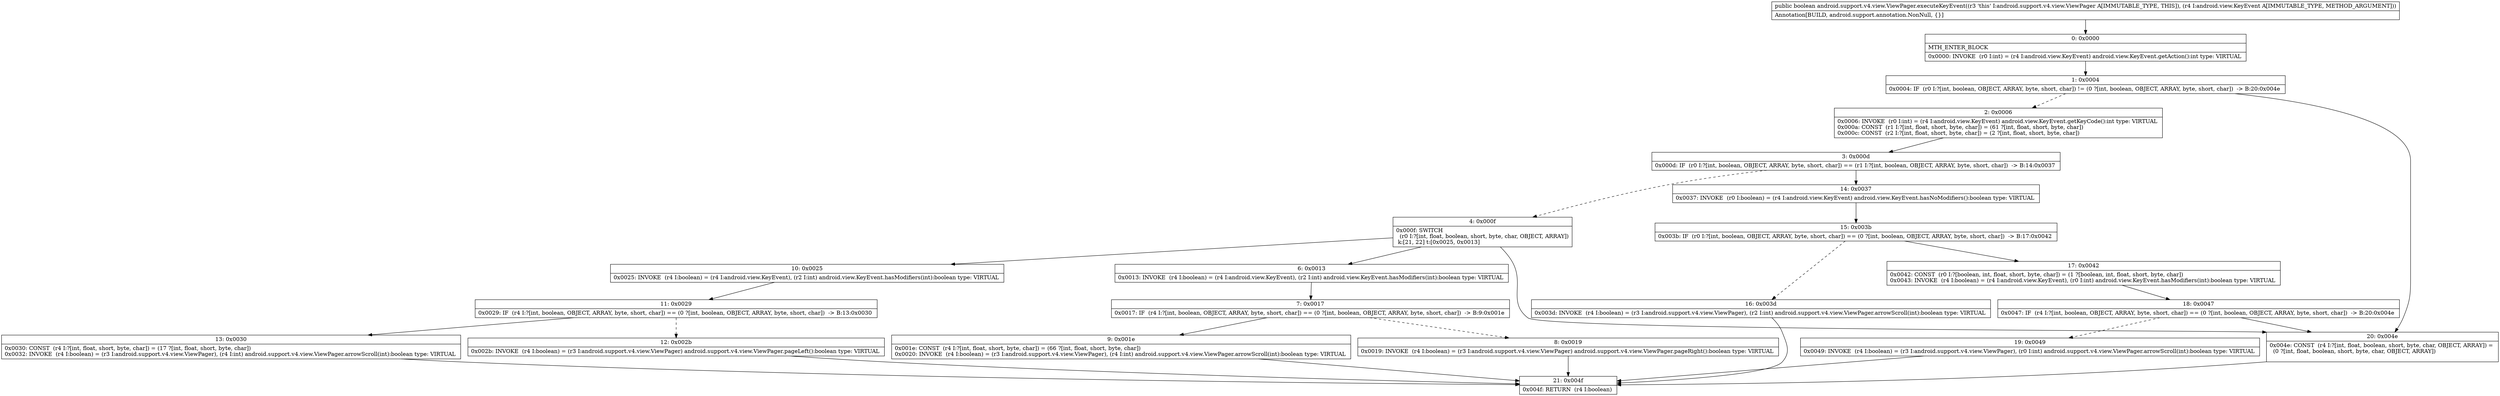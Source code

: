 digraph "CFG forandroid.support.v4.view.ViewPager.executeKeyEvent(Landroid\/view\/KeyEvent;)Z" {
Node_0 [shape=record,label="{0\:\ 0x0000|MTH_ENTER_BLOCK\l|0x0000: INVOKE  (r0 I:int) = (r4 I:android.view.KeyEvent) android.view.KeyEvent.getAction():int type: VIRTUAL \l}"];
Node_1 [shape=record,label="{1\:\ 0x0004|0x0004: IF  (r0 I:?[int, boolean, OBJECT, ARRAY, byte, short, char]) != (0 ?[int, boolean, OBJECT, ARRAY, byte, short, char])  \-\> B:20:0x004e \l}"];
Node_2 [shape=record,label="{2\:\ 0x0006|0x0006: INVOKE  (r0 I:int) = (r4 I:android.view.KeyEvent) android.view.KeyEvent.getKeyCode():int type: VIRTUAL \l0x000a: CONST  (r1 I:?[int, float, short, byte, char]) = (61 ?[int, float, short, byte, char]) \l0x000c: CONST  (r2 I:?[int, float, short, byte, char]) = (2 ?[int, float, short, byte, char]) \l}"];
Node_3 [shape=record,label="{3\:\ 0x000d|0x000d: IF  (r0 I:?[int, boolean, OBJECT, ARRAY, byte, short, char]) == (r1 I:?[int, boolean, OBJECT, ARRAY, byte, short, char])  \-\> B:14:0x0037 \l}"];
Node_4 [shape=record,label="{4\:\ 0x000f|0x000f: SWITCH  \l  (r0 I:?[int, float, boolean, short, byte, char, OBJECT, ARRAY])\l k:[21, 22] t:[0x0025, 0x0013] \l}"];
Node_6 [shape=record,label="{6\:\ 0x0013|0x0013: INVOKE  (r4 I:boolean) = (r4 I:android.view.KeyEvent), (r2 I:int) android.view.KeyEvent.hasModifiers(int):boolean type: VIRTUAL \l}"];
Node_7 [shape=record,label="{7\:\ 0x0017|0x0017: IF  (r4 I:?[int, boolean, OBJECT, ARRAY, byte, short, char]) == (0 ?[int, boolean, OBJECT, ARRAY, byte, short, char])  \-\> B:9:0x001e \l}"];
Node_8 [shape=record,label="{8\:\ 0x0019|0x0019: INVOKE  (r4 I:boolean) = (r3 I:android.support.v4.view.ViewPager) android.support.v4.view.ViewPager.pageRight():boolean type: VIRTUAL \l}"];
Node_9 [shape=record,label="{9\:\ 0x001e|0x001e: CONST  (r4 I:?[int, float, short, byte, char]) = (66 ?[int, float, short, byte, char]) \l0x0020: INVOKE  (r4 I:boolean) = (r3 I:android.support.v4.view.ViewPager), (r4 I:int) android.support.v4.view.ViewPager.arrowScroll(int):boolean type: VIRTUAL \l}"];
Node_10 [shape=record,label="{10\:\ 0x0025|0x0025: INVOKE  (r4 I:boolean) = (r4 I:android.view.KeyEvent), (r2 I:int) android.view.KeyEvent.hasModifiers(int):boolean type: VIRTUAL \l}"];
Node_11 [shape=record,label="{11\:\ 0x0029|0x0029: IF  (r4 I:?[int, boolean, OBJECT, ARRAY, byte, short, char]) == (0 ?[int, boolean, OBJECT, ARRAY, byte, short, char])  \-\> B:13:0x0030 \l}"];
Node_12 [shape=record,label="{12\:\ 0x002b|0x002b: INVOKE  (r4 I:boolean) = (r3 I:android.support.v4.view.ViewPager) android.support.v4.view.ViewPager.pageLeft():boolean type: VIRTUAL \l}"];
Node_13 [shape=record,label="{13\:\ 0x0030|0x0030: CONST  (r4 I:?[int, float, short, byte, char]) = (17 ?[int, float, short, byte, char]) \l0x0032: INVOKE  (r4 I:boolean) = (r3 I:android.support.v4.view.ViewPager), (r4 I:int) android.support.v4.view.ViewPager.arrowScroll(int):boolean type: VIRTUAL \l}"];
Node_14 [shape=record,label="{14\:\ 0x0037|0x0037: INVOKE  (r0 I:boolean) = (r4 I:android.view.KeyEvent) android.view.KeyEvent.hasNoModifiers():boolean type: VIRTUAL \l}"];
Node_15 [shape=record,label="{15\:\ 0x003b|0x003b: IF  (r0 I:?[int, boolean, OBJECT, ARRAY, byte, short, char]) == (0 ?[int, boolean, OBJECT, ARRAY, byte, short, char])  \-\> B:17:0x0042 \l}"];
Node_16 [shape=record,label="{16\:\ 0x003d|0x003d: INVOKE  (r4 I:boolean) = (r3 I:android.support.v4.view.ViewPager), (r2 I:int) android.support.v4.view.ViewPager.arrowScroll(int):boolean type: VIRTUAL \l}"];
Node_17 [shape=record,label="{17\:\ 0x0042|0x0042: CONST  (r0 I:?[boolean, int, float, short, byte, char]) = (1 ?[boolean, int, float, short, byte, char]) \l0x0043: INVOKE  (r4 I:boolean) = (r4 I:android.view.KeyEvent), (r0 I:int) android.view.KeyEvent.hasModifiers(int):boolean type: VIRTUAL \l}"];
Node_18 [shape=record,label="{18\:\ 0x0047|0x0047: IF  (r4 I:?[int, boolean, OBJECT, ARRAY, byte, short, char]) == (0 ?[int, boolean, OBJECT, ARRAY, byte, short, char])  \-\> B:20:0x004e \l}"];
Node_19 [shape=record,label="{19\:\ 0x0049|0x0049: INVOKE  (r4 I:boolean) = (r3 I:android.support.v4.view.ViewPager), (r0 I:int) android.support.v4.view.ViewPager.arrowScroll(int):boolean type: VIRTUAL \l}"];
Node_20 [shape=record,label="{20\:\ 0x004e|0x004e: CONST  (r4 I:?[int, float, boolean, short, byte, char, OBJECT, ARRAY]) = \l  (0 ?[int, float, boolean, short, byte, char, OBJECT, ARRAY])\l \l}"];
Node_21 [shape=record,label="{21\:\ 0x004f|0x004f: RETURN  (r4 I:boolean) \l}"];
MethodNode[shape=record,label="{public boolean android.support.v4.view.ViewPager.executeKeyEvent((r3 'this' I:android.support.v4.view.ViewPager A[IMMUTABLE_TYPE, THIS]), (r4 I:android.view.KeyEvent A[IMMUTABLE_TYPE, METHOD_ARGUMENT]))  | Annotation[BUILD, android.support.annotation.NonNull, \{\}]\l}"];
MethodNode -> Node_0;
Node_0 -> Node_1;
Node_1 -> Node_2[style=dashed];
Node_1 -> Node_20;
Node_2 -> Node_3;
Node_3 -> Node_4[style=dashed];
Node_3 -> Node_14;
Node_4 -> Node_6;
Node_4 -> Node_10;
Node_4 -> Node_20;
Node_6 -> Node_7;
Node_7 -> Node_8[style=dashed];
Node_7 -> Node_9;
Node_8 -> Node_21;
Node_9 -> Node_21;
Node_10 -> Node_11;
Node_11 -> Node_12[style=dashed];
Node_11 -> Node_13;
Node_12 -> Node_21;
Node_13 -> Node_21;
Node_14 -> Node_15;
Node_15 -> Node_16[style=dashed];
Node_15 -> Node_17;
Node_16 -> Node_21;
Node_17 -> Node_18;
Node_18 -> Node_19[style=dashed];
Node_18 -> Node_20;
Node_19 -> Node_21;
Node_20 -> Node_21;
}

